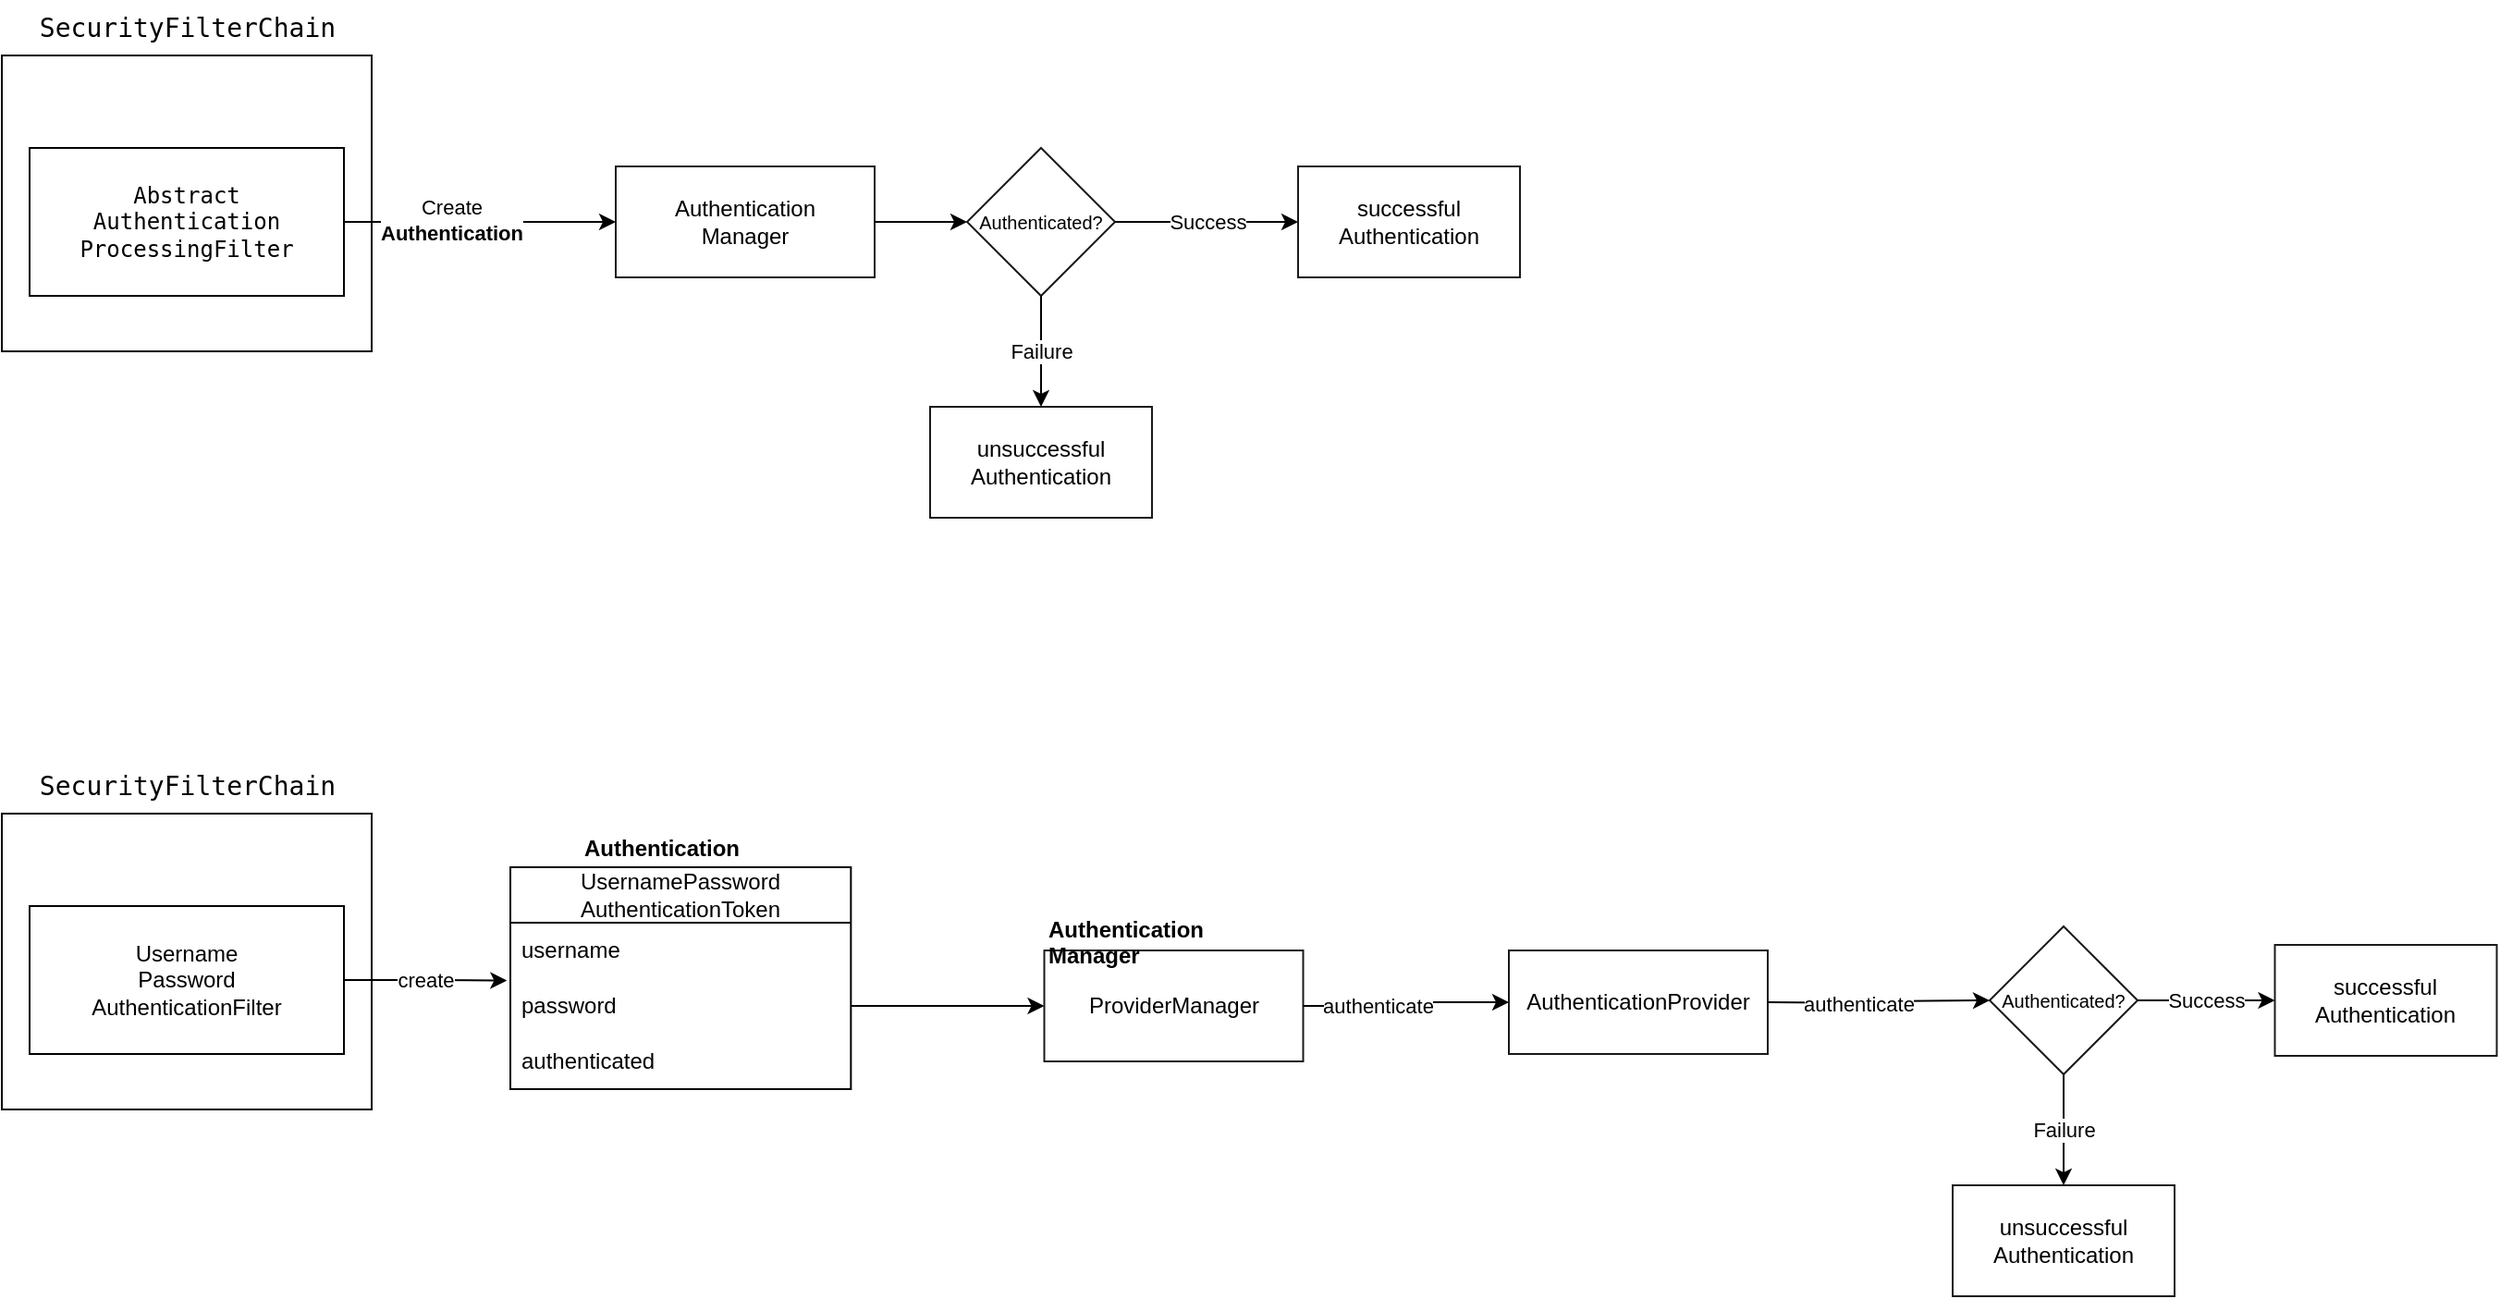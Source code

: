 <mxfile version="21.3.2" type="github">
  <diagram name="第 1 页" id="AVIzzbm6XXrctvyvaLI-">
    <mxGraphModel dx="1687" dy="887" grid="1" gridSize="10" guides="1" tooltips="1" connect="1" arrows="1" fold="1" page="1" pageScale="1" pageWidth="850" pageHeight="1100" math="0" shadow="0">
      <root>
        <mxCell id="0" />
        <mxCell id="1" parent="0" />
        <mxCell id="XQ_Dox3m9R85he83gwFO-1" value="" style="rounded=0;whiteSpace=wrap;html=1;" parent="1" vertex="1">
          <mxGeometry x="15" y="180" width="200" height="160" as="geometry" />
        </mxCell>
        <mxCell id="XQ_Dox3m9R85he83gwFO-5" value="&lt;font style=&quot;font-size: 14px;&quot;&gt;&lt;code&gt;SecurityFilterChain&lt;/code&gt;&lt;/font&gt;" style="text;html=1;align=center;verticalAlign=middle;resizable=0;points=[];autosize=1;strokeColor=none;fillColor=none;" parent="1" vertex="1">
          <mxGeometry x="25" y="150" width="180" height="30" as="geometry" />
        </mxCell>
        <mxCell id="XQ_Dox3m9R85he83gwFO-45" style="edgeStyle=orthogonalEdgeStyle;rounded=0;orthogonalLoop=1;jettySize=auto;html=1;exitX=1;exitY=0.5;exitDx=0;exitDy=0;" parent="1" source="XQ_Dox3m9R85he83gwFO-6" target="XQ_Dox3m9R85he83gwFO-42" edge="1">
          <mxGeometry relative="1" as="geometry" />
        </mxCell>
        <mxCell id="XQ_Dox3m9R85he83gwFO-46" value="&lt;div&gt;Create &lt;br&gt;&lt;/div&gt;&lt;div&gt;&lt;b&gt;Authentication&lt;/b&gt;&lt;/div&gt;" style="edgeLabel;html=1;align=center;verticalAlign=middle;resizable=0;points=[];" parent="XQ_Dox3m9R85he83gwFO-45" vertex="1" connectable="0">
          <mxGeometry x="-0.215" y="1" relative="1" as="geometry">
            <mxPoint as="offset" />
          </mxGeometry>
        </mxCell>
        <mxCell id="XQ_Dox3m9R85he83gwFO-6" value="&lt;p style=&quot;line-height: 150%;&quot;&gt;&lt;/p&gt;&lt;div align=&quot;center&quot;&gt;&lt;code&gt;Abstract&lt;/code&gt;&lt;/div&gt;&lt;div align=&quot;center&quot;&gt;&lt;code&gt;Authentication&lt;/code&gt;&lt;/div&gt;&lt;div align=&quot;center&quot;&gt;&lt;code&gt;ProcessingFilter&lt;/code&gt;&lt;/div&gt;&lt;p&gt;&lt;/p&gt;" style="rounded=0;whiteSpace=wrap;html=1;align=center;" parent="1" vertex="1">
          <mxGeometry x="30" y="230" width="170" height="80" as="geometry" />
        </mxCell>
        <mxCell id="XQ_Dox3m9R85he83gwFO-53" value="" style="edgeStyle=orthogonalEdgeStyle;rounded=0;orthogonalLoop=1;jettySize=auto;html=1;" parent="1" source="XQ_Dox3m9R85he83gwFO-42" target="XQ_Dox3m9R85he83gwFO-52" edge="1">
          <mxGeometry relative="1" as="geometry" />
        </mxCell>
        <mxCell id="XQ_Dox3m9R85he83gwFO-42" value="&lt;div&gt;Authentication&lt;/div&gt;&lt;div&gt;Manager&lt;/div&gt;" style="rounded=0;whiteSpace=wrap;html=1;opacity=90;" parent="1" vertex="1">
          <mxGeometry x="347" y="240" width="140" height="60" as="geometry" />
        </mxCell>
        <mxCell id="XQ_Dox3m9R85he83gwFO-55" value="Failure" style="edgeStyle=orthogonalEdgeStyle;rounded=0;orthogonalLoop=1;jettySize=auto;html=1;" parent="1" source="XQ_Dox3m9R85he83gwFO-52" target="XQ_Dox3m9R85he83gwFO-54" edge="1">
          <mxGeometry relative="1" as="geometry" />
        </mxCell>
        <mxCell id="XQ_Dox3m9R85he83gwFO-57" value="Success" style="edgeStyle=orthogonalEdgeStyle;rounded=0;orthogonalLoop=1;jettySize=auto;html=1;" parent="1" source="XQ_Dox3m9R85he83gwFO-52" target="XQ_Dox3m9R85he83gwFO-56" edge="1">
          <mxGeometry relative="1" as="geometry" />
        </mxCell>
        <mxCell id="XQ_Dox3m9R85he83gwFO-52" value="&lt;font style=&quot;font-size: 10px;&quot;&gt;Authenticated?&lt;/font&gt;" style="rhombus;whiteSpace=wrap;html=1;rounded=0;opacity=90;" parent="1" vertex="1">
          <mxGeometry x="537" y="230" width="80" height="80" as="geometry" />
        </mxCell>
        <mxCell id="XQ_Dox3m9R85he83gwFO-54" value="&lt;div&gt;unsuccessful&lt;/div&gt;&lt;div&gt;Authentication&lt;/div&gt;" style="whiteSpace=wrap;html=1;rounded=0;opacity=90;" parent="1" vertex="1">
          <mxGeometry x="517" y="370" width="120" height="60" as="geometry" />
        </mxCell>
        <mxCell id="XQ_Dox3m9R85he83gwFO-56" value="&lt;div&gt;successful&lt;/div&gt;&lt;div&gt;Authentication&lt;/div&gt;" style="whiteSpace=wrap;html=1;rounded=0;opacity=90;" parent="1" vertex="1">
          <mxGeometry x="716" y="240" width="120" height="60" as="geometry" />
        </mxCell>
        <mxCell id="XQ_Dox3m9R85he83gwFO-60" value="" style="rounded=0;whiteSpace=wrap;html=1;" parent="1" vertex="1">
          <mxGeometry x="15" y="590" width="200" height="160" as="geometry" />
        </mxCell>
        <mxCell id="XQ_Dox3m9R85he83gwFO-61" value="&lt;font style=&quot;font-size: 14px;&quot;&gt;&lt;code&gt;SecurityFilterChain&lt;/code&gt;&lt;/font&gt;" style="text;html=1;align=center;verticalAlign=middle;resizable=0;points=[];autosize=1;strokeColor=none;fillColor=none;" parent="1" vertex="1">
          <mxGeometry x="25" y="560" width="180" height="30" as="geometry" />
        </mxCell>
        <mxCell id="XQ_Dox3m9R85he83gwFO-108" value="create" style="edgeStyle=orthogonalEdgeStyle;rounded=0;orthogonalLoop=1;jettySize=auto;html=1;exitX=1;exitY=0.5;exitDx=0;exitDy=0;entryX=-0.01;entryY=0.043;entryDx=0;entryDy=0;entryPerimeter=0;" parent="1" source="XQ_Dox3m9R85he83gwFO-64" edge="1" target="XQ_Dox3m9R85he83gwFO-103">
          <mxGeometry relative="1" as="geometry">
            <mxPoint x="270" y="680" as="targetPoint" />
          </mxGeometry>
        </mxCell>
        <mxCell id="XQ_Dox3m9R85he83gwFO-64" value="&lt;div&gt;Username&lt;/div&gt;&lt;div&gt;Password&lt;/div&gt;&lt;div&gt;AuthenticationFilter&lt;/div&gt;" style="rounded=0;whiteSpace=wrap;html=1;align=center;" parent="1" vertex="1">
          <mxGeometry x="30" y="640" width="170" height="80" as="geometry" />
        </mxCell>
        <mxCell id="FlJVYAJKl2a1JWsO-ttw-9" value="" style="edgeStyle=orthogonalEdgeStyle;rounded=0;orthogonalLoop=1;jettySize=auto;html=1;" edge="1" parent="1" source="XQ_Dox3m9R85he83gwFO-66" target="FlJVYAJKl2a1JWsO-ttw-8">
          <mxGeometry relative="1" as="geometry" />
        </mxCell>
        <mxCell id="FlJVYAJKl2a1JWsO-ttw-10" value="authenticate" style="edgeLabel;html=1;align=center;verticalAlign=middle;resizable=0;points=[];" vertex="1" connectable="0" parent="FlJVYAJKl2a1JWsO-ttw-9">
          <mxGeometry x="-0.301" relative="1" as="geometry">
            <mxPoint as="offset" />
          </mxGeometry>
        </mxCell>
        <mxCell id="XQ_Dox3m9R85he83gwFO-66" value="ProviderManager" style="rounded=0;whiteSpace=wrap;html=1;opacity=90;" parent="1" vertex="1">
          <mxGeometry x="578.75" y="664" width="140" height="60" as="geometry" />
        </mxCell>
        <mxCell id="XQ_Dox3m9R85he83gwFO-67" value="Failure" style="edgeStyle=orthogonalEdgeStyle;rounded=0;orthogonalLoop=1;jettySize=auto;html=1;" parent="1" source="XQ_Dox3m9R85he83gwFO-69" target="XQ_Dox3m9R85he83gwFO-70" edge="1">
          <mxGeometry relative="1" as="geometry" />
        </mxCell>
        <mxCell id="XQ_Dox3m9R85he83gwFO-68" value="Success" style="edgeStyle=orthogonalEdgeStyle;rounded=0;orthogonalLoop=1;jettySize=auto;html=1;" parent="1" source="XQ_Dox3m9R85he83gwFO-69" target="XQ_Dox3m9R85he83gwFO-71" edge="1">
          <mxGeometry relative="1" as="geometry" />
        </mxCell>
        <mxCell id="XQ_Dox3m9R85he83gwFO-69" value="&lt;font style=&quot;font-size: 10px;&quot;&gt;Authenticated?&lt;/font&gt;" style="rhombus;whiteSpace=wrap;html=1;rounded=0;opacity=90;" parent="1" vertex="1">
          <mxGeometry x="1090" y="651" width="80" height="80" as="geometry" />
        </mxCell>
        <mxCell id="XQ_Dox3m9R85he83gwFO-70" value="&lt;div&gt;unsuccessful&lt;/div&gt;&lt;div&gt;Authentication&lt;/div&gt;" style="whiteSpace=wrap;html=1;rounded=0;opacity=90;" parent="1" vertex="1">
          <mxGeometry x="1070" y="791" width="120" height="60" as="geometry" />
        </mxCell>
        <mxCell id="XQ_Dox3m9R85he83gwFO-71" value="&lt;div&gt;successful&lt;/div&gt;&lt;div&gt;Authentication&lt;/div&gt;" style="whiteSpace=wrap;html=1;rounded=0;opacity=90;" parent="1" vertex="1">
          <mxGeometry x="1244.25" y="661" width="120" height="60" as="geometry" />
        </mxCell>
        <mxCell id="XQ_Dox3m9R85he83gwFO-101" value="&lt;div&gt;UsernamePassword&lt;/div&gt;&lt;div&gt;AuthenticationToken&lt;/div&gt;" style="swimlane;fontStyle=0;childLayout=stackLayout;horizontal=1;startSize=30;horizontalStack=0;resizeParent=1;resizeParentMax=0;resizeLast=0;collapsible=1;marginBottom=0;whiteSpace=wrap;html=1;" parent="1" vertex="1">
          <mxGeometry x="290" y="619" width="184.17" height="120" as="geometry" />
        </mxCell>
        <mxCell id="XQ_Dox3m9R85he83gwFO-102" value="username" style="text;strokeColor=none;fillColor=none;align=left;verticalAlign=middle;spacingLeft=4;spacingRight=4;overflow=hidden;points=[[0,0.5],[1,0.5]];portConstraint=eastwest;rotatable=0;whiteSpace=wrap;html=1;" parent="XQ_Dox3m9R85he83gwFO-101" vertex="1">
          <mxGeometry y="30" width="184.17" height="30" as="geometry" />
        </mxCell>
        <mxCell id="XQ_Dox3m9R85he83gwFO-103" value="password" style="text;strokeColor=none;fillColor=none;align=left;verticalAlign=middle;spacingLeft=4;spacingRight=4;overflow=hidden;points=[[0,0.5],[1,0.5]];portConstraint=eastwest;rotatable=0;whiteSpace=wrap;html=1;" parent="XQ_Dox3m9R85he83gwFO-101" vertex="1">
          <mxGeometry y="60" width="184.17" height="30" as="geometry" />
        </mxCell>
        <mxCell id="XQ_Dox3m9R85he83gwFO-104" value="authenticated" style="text;strokeColor=none;fillColor=none;align=left;verticalAlign=middle;spacingLeft=4;spacingRight=4;overflow=hidden;points=[[0,0.5],[1,0.5]];portConstraint=eastwest;rotatable=0;whiteSpace=wrap;html=1;" parent="XQ_Dox3m9R85he83gwFO-101" vertex="1">
          <mxGeometry y="90" width="184.17" height="30" as="geometry" />
        </mxCell>
        <mxCell id="FlJVYAJKl2a1JWsO-ttw-1" style="edgeStyle=orthogonalEdgeStyle;rounded=0;orthogonalLoop=1;jettySize=auto;html=1;exitX=1;exitY=0.5;exitDx=0;exitDy=0;entryX=0;entryY=0.5;entryDx=0;entryDy=0;" edge="1" parent="1" source="XQ_Dox3m9R85he83gwFO-103" target="XQ_Dox3m9R85he83gwFO-66">
          <mxGeometry relative="1" as="geometry" />
        </mxCell>
        <mxCell id="FlJVYAJKl2a1JWsO-ttw-2" value="&lt;b&gt;Authentication&lt;/b&gt;" style="text;whiteSpace=wrap;html=1;" vertex="1" parent="1">
          <mxGeometry x="327.5" y="595" width="110" height="40" as="geometry" />
        </mxCell>
        <mxCell id="FlJVYAJKl2a1JWsO-ttw-4" value="&lt;b&gt;Authentication Manager&lt;/b&gt;" style="text;whiteSpace=wrap;html=1;" vertex="1" parent="1">
          <mxGeometry x="578.5" y="639" width="137.25" height="20" as="geometry" />
        </mxCell>
        <mxCell id="FlJVYAJKl2a1JWsO-ttw-12" style="edgeStyle=orthogonalEdgeStyle;rounded=0;orthogonalLoop=1;jettySize=auto;html=1;exitX=1;exitY=0.5;exitDx=0;exitDy=0;" edge="1" parent="1">
          <mxGeometry relative="1" as="geometry">
            <mxPoint x="970" y="692" as="sourcePoint" />
            <mxPoint x="1090" y="691" as="targetPoint" />
          </mxGeometry>
        </mxCell>
        <mxCell id="FlJVYAJKl2a1JWsO-ttw-13" value="authenticate" style="edgeLabel;html=1;align=center;verticalAlign=middle;resizable=0;points=[];" vertex="1" connectable="0" parent="FlJVYAJKl2a1JWsO-ttw-12">
          <mxGeometry x="-0.189" relative="1" as="geometry">
            <mxPoint as="offset" />
          </mxGeometry>
        </mxCell>
        <mxCell id="FlJVYAJKl2a1JWsO-ttw-8" value="AuthenticationProvider" style="whiteSpace=wrap;html=1;rounded=0;opacity=90;" vertex="1" parent="1">
          <mxGeometry x="830" y="664" width="140" height="56" as="geometry" />
        </mxCell>
      </root>
    </mxGraphModel>
  </diagram>
</mxfile>

